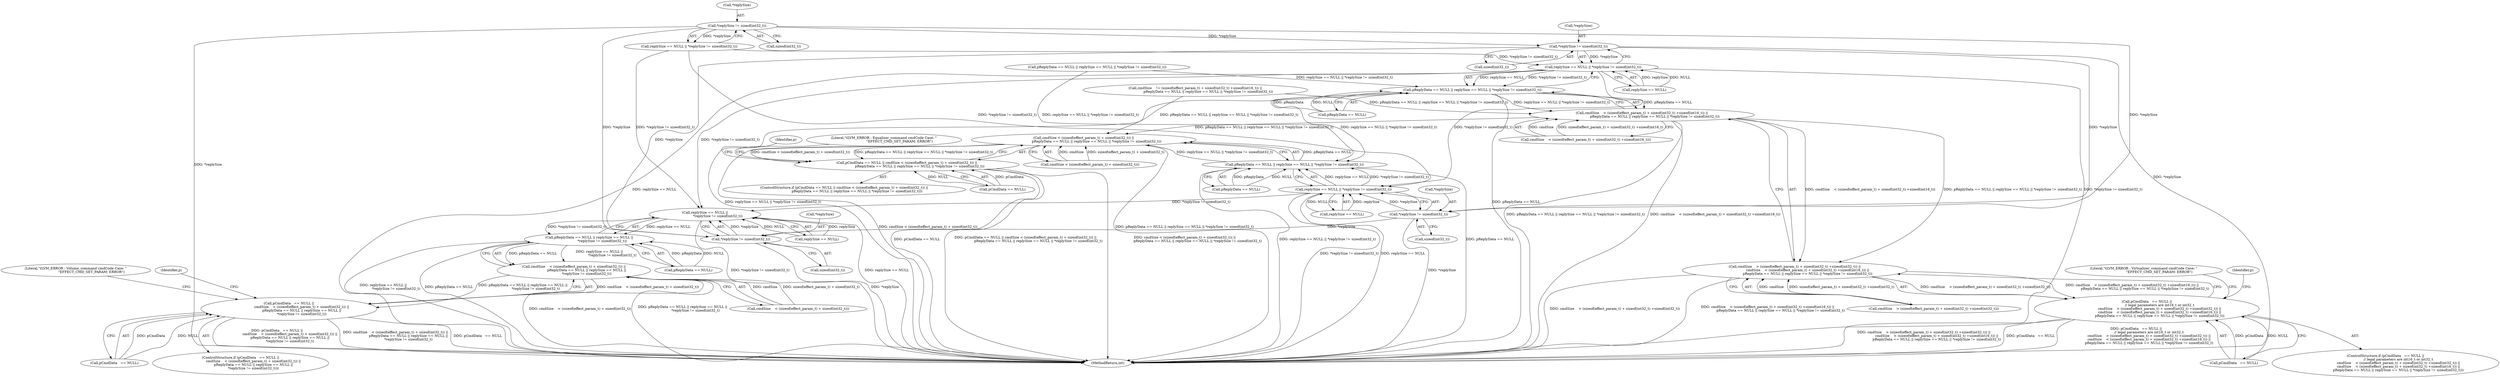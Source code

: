 digraph "0_Android_aeea52da00d210587fb3ed895de3d5f2e0264c88_4@API" {
"1000637" [label="(Call,*replySize != sizeof(int32_t))"];
"1000546" [label="(Call,*replySize != sizeof(int32_t))"];
"1000633" [label="(Call,replySize == NULL || *replySize != sizeof(int32_t))"];
"1000629" [label="(Call,pReplyData == NULL || replySize == NULL || *replySize != sizeof(int32_t))"];
"1000618" [label="(Call,cmdSize    < (sizeof(effect_param_t) + sizeof(int32_t) +sizeof(int16_t)) ||\n                        pReplyData == NULL || replySize == NULL || *replySize != sizeof(int32_t))"];
"1000607" [label="(Call,cmdSize    > (sizeof(effect_param_t) + sizeof(int32_t) +sizeof(int32_t)) ||\n                        cmdSize    < (sizeof(effect_param_t) + sizeof(int32_t) +sizeof(int16_t)) ||\n                        pReplyData == NULL || replySize == NULL || *replySize != sizeof(int32_t))"];
"1000603" [label="(Call,pCmdData   == NULL ||\n                        // legal parameters are int16_t or int32_t\n                        cmdSize    > (sizeof(effect_param_t) + sizeof(int32_t) +sizeof(int32_t)) ||\n                        cmdSize    < (sizeof(effect_param_t) + sizeof(int32_t) +sizeof(int16_t)) ||\n                        pReplyData == NULL || replySize == NULL || *replySize != sizeof(int32_t))"];
"1000698" [label="(Call,cmdSize < (sizeof(effect_param_t) + sizeof(int32_t)) ||\n                        pReplyData == NULL || replySize == NULL || *replySize != sizeof(int32_t))"];
"1000694" [label="(Call,pCmdData == NULL || cmdSize < (sizeof(effect_param_t) + sizeof(int32_t)) ||\n                        pReplyData == NULL || replySize == NULL || *replySize != sizeof(int32_t))"];
"1000706" [label="(Call,pReplyData == NULL || replySize == NULL || *replySize != sizeof(int32_t))"];
"1000710" [label="(Call,replySize == NULL || *replySize != sizeof(int32_t))"];
"1000774" [label="(Call,replySize == NULL ||\n                        *replySize != sizeof(int32_t))"];
"1000770" [label="(Call,pReplyData == NULL || replySize == NULL ||\n                        *replySize != sizeof(int32_t))"];
"1000762" [label="(Call,cmdSize    < (sizeof(effect_param_t) + sizeof(int32_t)) ||\n                        pReplyData == NULL || replySize == NULL ||\n                        *replySize != sizeof(int32_t))"];
"1000758" [label="(Call,pCmdData   == NULL ||\n                        cmdSize    < (sizeof(effect_param_t) + sizeof(int32_t)) ||\n                        pReplyData == NULL || replySize == NULL ||\n                        *replySize != sizeof(int32_t))"];
"1000714" [label="(Call,*replySize != sizeof(int32_t))"];
"1000778" [label="(Call,*replySize != sizeof(int32_t))"];
"1000791" [label="(Identifier,p)"];
"1000714" [label="(Call,*replySize != sizeof(int32_t))"];
"1000779" [label="(Call,*replySize)"];
"1000637" [label="(Call,*replySize != sizeof(int32_t))"];
"1000721" [label="(Literal,\"\tLVM_ERROR : Equalizer_command cmdCode Case: \"\n                             \"EFFECT_CMD_SET_PARAM: ERROR\")"];
"1000758" [label="(Call,pCmdData   == NULL ||\n                        cmdSize    < (sizeof(effect_param_t) + sizeof(int32_t)) ||\n                        pReplyData == NULL || replySize == NULL ||\n                        *replySize != sizeof(int32_t))"];
"1000711" [label="(Call,replySize == NULL)"];
"1000717" [label="(Call,sizeof(int32_t))"];
"1000771" [label="(Call,pReplyData == NULL)"];
"1000633" [label="(Call,replySize == NULL || *replySize != sizeof(int32_t))"];
"1000710" [label="(Call,replySize == NULL || *replySize != sizeof(int32_t))"];
"1000693" [label="(ControlStructure,if (pCmdData == NULL || cmdSize < (sizeof(effect_param_t) + sizeof(int32_t)) ||\n                        pReplyData == NULL || replySize == NULL || *replySize != sizeof(int32_t)))"];
"1000763" [label="(Call,cmdSize    < (sizeof(effect_param_t) + sizeof(int32_t)))"];
"1000602" [label="(ControlStructure,if (pCmdData   == NULL ||\n                        // legal parameters are int16_t or int32_t\n                        cmdSize    > (sizeof(effect_param_t) + sizeof(int32_t) +sizeof(int32_t)) ||\n                        cmdSize    < (sizeof(effect_param_t) + sizeof(int32_t) +sizeof(int16_t)) ||\n                        pReplyData == NULL || replySize == NULL || *replySize != sizeof(int32_t)))"];
"1000618" [label="(Call,cmdSize    < (sizeof(effect_param_t) + sizeof(int32_t) +sizeof(int16_t)) ||\n                        pReplyData == NULL || replySize == NULL || *replySize != sizeof(int32_t))"];
"1000603" [label="(Call,pCmdData   == NULL ||\n                        // legal parameters are int16_t or int32_t\n                        cmdSize    > (sizeof(effect_param_t) + sizeof(int32_t) +sizeof(int32_t)) ||\n                        cmdSize    < (sizeof(effect_param_t) + sizeof(int32_t) +sizeof(int16_t)) ||\n                        pReplyData == NULL || replySize == NULL || *replySize != sizeof(int32_t))"];
"1000629" [label="(Call,pReplyData == NULL || replySize == NULL || *replySize != sizeof(int32_t))"];
"1000781" [label="(Call,sizeof(int32_t))"];
"1000727" [label="(Identifier,p)"];
"1000604" [label="(Call,pCmdData   == NULL)"];
"1000775" [label="(Call,replySize == NULL)"];
"1000694" [label="(Call,pCmdData == NULL || cmdSize < (sizeof(effect_param_t) + sizeof(int32_t)) ||\n                        pReplyData == NULL || replySize == NULL || *replySize != sizeof(int32_t))"];
"1000527" [label="(Call,cmdSize    != (sizeof(effect_param_t) + sizeof(int32_t) +sizeof(int16_t)) ||\n                        pReplyData == NULL || replySize == NULL || *replySize != sizeof(int32_t))"];
"1000698" [label="(Call,cmdSize < (sizeof(effect_param_t) + sizeof(int32_t)) ||\n                        pReplyData == NULL || replySize == NULL || *replySize != sizeof(int32_t))"];
"1000695" [label="(Call,pCmdData == NULL)"];
"1000546" [label="(Call,*replySize != sizeof(int32_t))"];
"1000538" [label="(Call,pReplyData == NULL || replySize == NULL || *replySize != sizeof(int32_t))"];
"1000650" [label="(Identifier,p)"];
"1000542" [label="(Call,replySize == NULL || *replySize != sizeof(int32_t))"];
"1000608" [label="(Call,cmdSize    > (sizeof(effect_param_t) + sizeof(int32_t) +sizeof(int32_t)))"];
"1000638" [label="(Call,*replySize)"];
"1000707" [label="(Call,pReplyData == NULL)"];
"1000706" [label="(Call,pReplyData == NULL || replySize == NULL || *replySize != sizeof(int32_t))"];
"1000699" [label="(Call,cmdSize < (sizeof(effect_param_t) + sizeof(int32_t)))"];
"1000549" [label="(Call,sizeof(int32_t))"];
"1000630" [label="(Call,pReplyData == NULL)"];
"1000619" [label="(Call,cmdSize    < (sizeof(effect_param_t) + sizeof(int32_t) +sizeof(int16_t)))"];
"1000634" [label="(Call,replySize == NULL)"];
"1000762" [label="(Call,cmdSize    < (sizeof(effect_param_t) + sizeof(int32_t)) ||\n                        pReplyData == NULL || replySize == NULL ||\n                        *replySize != sizeof(int32_t))"];
"1000757" [label="(ControlStructure,if (pCmdData   == NULL ||\n                        cmdSize    < (sizeof(effect_param_t) + sizeof(int32_t)) ||\n                        pReplyData == NULL || replySize == NULL ||\n                        *replySize != sizeof(int32_t)))"];
"1001260" [label="(MethodReturn,int)"];
"1000547" [label="(Call,*replySize)"];
"1000715" [label="(Call,*replySize)"];
"1000778" [label="(Call,*replySize != sizeof(int32_t))"];
"1000640" [label="(Call,sizeof(int32_t))"];
"1000644" [label="(Literal,\"\tLVM_ERROR : Virtualizer_command cmdCode Case: \"\n                             \"EFFECT_CMD_SET_PARAM: ERROR\")"];
"1000774" [label="(Call,replySize == NULL ||\n                        *replySize != sizeof(int32_t))"];
"1000607" [label="(Call,cmdSize    > (sizeof(effect_param_t) + sizeof(int32_t) +sizeof(int32_t)) ||\n                        cmdSize    < (sizeof(effect_param_t) + sizeof(int32_t) +sizeof(int16_t)) ||\n                        pReplyData == NULL || replySize == NULL || *replySize != sizeof(int32_t))"];
"1000770" [label="(Call,pReplyData == NULL || replySize == NULL ||\n                        *replySize != sizeof(int32_t))"];
"1000759" [label="(Call,pCmdData   == NULL)"];
"1000785" [label="(Literal,\"\tLVM_ERROR : Volume_command cmdCode Case: \"\n                             \"EFFECT_CMD_SET_PARAM: ERROR\")"];
"1000637" -> "1000633"  [label="AST: "];
"1000637" -> "1000640"  [label="CFG: "];
"1000638" -> "1000637"  [label="AST: "];
"1000640" -> "1000637"  [label="AST: "];
"1000633" -> "1000637"  [label="CFG: "];
"1000637" -> "1001260"  [label="DDG: *replySize"];
"1000637" -> "1000633"  [label="DDG: *replySize"];
"1000546" -> "1000637"  [label="DDG: *replySize"];
"1000637" -> "1000714"  [label="DDG: *replySize"];
"1000637" -> "1000778"  [label="DDG: *replySize"];
"1000546" -> "1000542"  [label="AST: "];
"1000546" -> "1000549"  [label="CFG: "];
"1000547" -> "1000546"  [label="AST: "];
"1000549" -> "1000546"  [label="AST: "];
"1000542" -> "1000546"  [label="CFG: "];
"1000546" -> "1001260"  [label="DDG: *replySize"];
"1000546" -> "1000542"  [label="DDG: *replySize"];
"1000546" -> "1000714"  [label="DDG: *replySize"];
"1000546" -> "1000778"  [label="DDG: *replySize"];
"1000633" -> "1000629"  [label="AST: "];
"1000633" -> "1000634"  [label="CFG: "];
"1000634" -> "1000633"  [label="AST: "];
"1000629" -> "1000633"  [label="CFG: "];
"1000633" -> "1001260"  [label="DDG: *replySize != sizeof(int32_t)"];
"1000633" -> "1001260"  [label="DDG: replySize == NULL"];
"1000633" -> "1000629"  [label="DDG: replySize == NULL"];
"1000633" -> "1000629"  [label="DDG: *replySize != sizeof(int32_t)"];
"1000634" -> "1000633"  [label="DDG: replySize"];
"1000634" -> "1000633"  [label="DDG: NULL"];
"1000542" -> "1000633"  [label="DDG: *replySize != sizeof(int32_t)"];
"1000633" -> "1000710"  [label="DDG: *replySize != sizeof(int32_t)"];
"1000633" -> "1000774"  [label="DDG: *replySize != sizeof(int32_t)"];
"1000629" -> "1000618"  [label="AST: "];
"1000629" -> "1000630"  [label="CFG: "];
"1000630" -> "1000629"  [label="AST: "];
"1000618" -> "1000629"  [label="CFG: "];
"1000629" -> "1001260"  [label="DDG: pReplyData == NULL"];
"1000629" -> "1001260"  [label="DDG: replySize == NULL || *replySize != sizeof(int32_t)"];
"1000629" -> "1000618"  [label="DDG: pReplyData == NULL"];
"1000629" -> "1000618"  [label="DDG: replySize == NULL || *replySize != sizeof(int32_t)"];
"1000630" -> "1000629"  [label="DDG: pReplyData"];
"1000630" -> "1000629"  [label="DDG: NULL"];
"1000538" -> "1000629"  [label="DDG: replySize == NULL || *replySize != sizeof(int32_t)"];
"1000629" -> "1000706"  [label="DDG: replySize == NULL || *replySize != sizeof(int32_t)"];
"1000618" -> "1000607"  [label="AST: "];
"1000618" -> "1000619"  [label="CFG: "];
"1000619" -> "1000618"  [label="AST: "];
"1000607" -> "1000618"  [label="CFG: "];
"1000618" -> "1001260"  [label="DDG: pReplyData == NULL || replySize == NULL || *replySize != sizeof(int32_t)"];
"1000618" -> "1001260"  [label="DDG: cmdSize    < (sizeof(effect_param_t) + sizeof(int32_t) +sizeof(int16_t))"];
"1000618" -> "1000607"  [label="DDG: cmdSize    < (sizeof(effect_param_t) + sizeof(int32_t) +sizeof(int16_t))"];
"1000618" -> "1000607"  [label="DDG: pReplyData == NULL || replySize == NULL || *replySize != sizeof(int32_t)"];
"1000619" -> "1000618"  [label="DDG: cmdSize"];
"1000619" -> "1000618"  [label="DDG: sizeof(effect_param_t) + sizeof(int32_t) +sizeof(int16_t)"];
"1000527" -> "1000618"  [label="DDG: pReplyData == NULL || replySize == NULL || *replySize != sizeof(int32_t)"];
"1000618" -> "1000698"  [label="DDG: pReplyData == NULL || replySize == NULL || *replySize != sizeof(int32_t)"];
"1000607" -> "1000603"  [label="AST: "];
"1000607" -> "1000608"  [label="CFG: "];
"1000608" -> "1000607"  [label="AST: "];
"1000603" -> "1000607"  [label="CFG: "];
"1000607" -> "1001260"  [label="DDG: cmdSize    < (sizeof(effect_param_t) + sizeof(int32_t) +sizeof(int16_t)) ||\n                        pReplyData == NULL || replySize == NULL || *replySize != sizeof(int32_t)"];
"1000607" -> "1001260"  [label="DDG: cmdSize    > (sizeof(effect_param_t) + sizeof(int32_t) +sizeof(int32_t))"];
"1000607" -> "1000603"  [label="DDG: cmdSize    > (sizeof(effect_param_t) + sizeof(int32_t) +sizeof(int32_t))"];
"1000607" -> "1000603"  [label="DDG: cmdSize    < (sizeof(effect_param_t) + sizeof(int32_t) +sizeof(int16_t)) ||\n                        pReplyData == NULL || replySize == NULL || *replySize != sizeof(int32_t)"];
"1000608" -> "1000607"  [label="DDG: cmdSize"];
"1000608" -> "1000607"  [label="DDG: sizeof(effect_param_t) + sizeof(int32_t) +sizeof(int32_t)"];
"1000603" -> "1000602"  [label="AST: "];
"1000603" -> "1000604"  [label="CFG: "];
"1000604" -> "1000603"  [label="AST: "];
"1000644" -> "1000603"  [label="CFG: "];
"1000650" -> "1000603"  [label="CFG: "];
"1000603" -> "1001260"  [label="DDG: cmdSize    > (sizeof(effect_param_t) + sizeof(int32_t) +sizeof(int32_t)) ||\n                        cmdSize    < (sizeof(effect_param_t) + sizeof(int32_t) +sizeof(int16_t)) ||\n                        pReplyData == NULL || replySize == NULL || *replySize != sizeof(int32_t)"];
"1000603" -> "1001260"  [label="DDG: pCmdData   == NULL"];
"1000603" -> "1001260"  [label="DDG: pCmdData   == NULL ||\n                        // legal parameters are int16_t or int32_t\n                        cmdSize    > (sizeof(effect_param_t) + sizeof(int32_t) +sizeof(int32_t)) ||\n                        cmdSize    < (sizeof(effect_param_t) + sizeof(int32_t) +sizeof(int16_t)) ||\n                        pReplyData == NULL || replySize == NULL || *replySize != sizeof(int32_t)"];
"1000604" -> "1000603"  [label="DDG: pCmdData"];
"1000604" -> "1000603"  [label="DDG: NULL"];
"1000698" -> "1000694"  [label="AST: "];
"1000698" -> "1000699"  [label="CFG: "];
"1000698" -> "1000706"  [label="CFG: "];
"1000699" -> "1000698"  [label="AST: "];
"1000706" -> "1000698"  [label="AST: "];
"1000694" -> "1000698"  [label="CFG: "];
"1000698" -> "1001260"  [label="DDG: cmdSize < (sizeof(effect_param_t) + sizeof(int32_t))"];
"1000698" -> "1001260"  [label="DDG: pReplyData == NULL || replySize == NULL || *replySize != sizeof(int32_t)"];
"1000698" -> "1000694"  [label="DDG: cmdSize < (sizeof(effect_param_t) + sizeof(int32_t))"];
"1000698" -> "1000694"  [label="DDG: pReplyData == NULL || replySize == NULL || *replySize != sizeof(int32_t)"];
"1000699" -> "1000698"  [label="DDG: cmdSize"];
"1000699" -> "1000698"  [label="DDG: sizeof(effect_param_t) + sizeof(int32_t)"];
"1000527" -> "1000698"  [label="DDG: pReplyData == NULL || replySize == NULL || *replySize != sizeof(int32_t)"];
"1000706" -> "1000698"  [label="DDG: pReplyData == NULL"];
"1000706" -> "1000698"  [label="DDG: replySize == NULL || *replySize != sizeof(int32_t)"];
"1000694" -> "1000693"  [label="AST: "];
"1000694" -> "1000695"  [label="CFG: "];
"1000695" -> "1000694"  [label="AST: "];
"1000721" -> "1000694"  [label="CFG: "];
"1000727" -> "1000694"  [label="CFG: "];
"1000694" -> "1001260"  [label="DDG: pCmdData == NULL"];
"1000694" -> "1001260"  [label="DDG: pCmdData == NULL || cmdSize < (sizeof(effect_param_t) + sizeof(int32_t)) ||\n                        pReplyData == NULL || replySize == NULL || *replySize != sizeof(int32_t)"];
"1000694" -> "1001260"  [label="DDG: cmdSize < (sizeof(effect_param_t) + sizeof(int32_t)) ||\n                        pReplyData == NULL || replySize == NULL || *replySize != sizeof(int32_t)"];
"1000695" -> "1000694"  [label="DDG: pCmdData"];
"1000695" -> "1000694"  [label="DDG: NULL"];
"1000706" -> "1000707"  [label="CFG: "];
"1000706" -> "1000710"  [label="CFG: "];
"1000707" -> "1000706"  [label="AST: "];
"1000710" -> "1000706"  [label="AST: "];
"1000706" -> "1001260"  [label="DDG: replySize == NULL || *replySize != sizeof(int32_t)"];
"1000706" -> "1001260"  [label="DDG: pReplyData == NULL"];
"1000707" -> "1000706"  [label="DDG: pReplyData"];
"1000707" -> "1000706"  [label="DDG: NULL"];
"1000538" -> "1000706"  [label="DDG: replySize == NULL || *replySize != sizeof(int32_t)"];
"1000710" -> "1000706"  [label="DDG: replySize == NULL"];
"1000710" -> "1000706"  [label="DDG: *replySize != sizeof(int32_t)"];
"1000710" -> "1000711"  [label="CFG: "];
"1000710" -> "1000714"  [label="CFG: "];
"1000711" -> "1000710"  [label="AST: "];
"1000714" -> "1000710"  [label="AST: "];
"1000710" -> "1001260"  [label="DDG: *replySize != sizeof(int32_t)"];
"1000710" -> "1001260"  [label="DDG: replySize == NULL"];
"1000711" -> "1000710"  [label="DDG: replySize"];
"1000711" -> "1000710"  [label="DDG: NULL"];
"1000714" -> "1000710"  [label="DDG: *replySize"];
"1000542" -> "1000710"  [label="DDG: *replySize != sizeof(int32_t)"];
"1000710" -> "1000774"  [label="DDG: *replySize != sizeof(int32_t)"];
"1000774" -> "1000770"  [label="AST: "];
"1000774" -> "1000775"  [label="CFG: "];
"1000774" -> "1000778"  [label="CFG: "];
"1000775" -> "1000774"  [label="AST: "];
"1000778" -> "1000774"  [label="AST: "];
"1000770" -> "1000774"  [label="CFG: "];
"1000774" -> "1001260"  [label="DDG: *replySize != sizeof(int32_t)"];
"1000774" -> "1001260"  [label="DDG: replySize == NULL"];
"1000774" -> "1000770"  [label="DDG: replySize == NULL"];
"1000774" -> "1000770"  [label="DDG: *replySize != sizeof(int32_t)"];
"1000775" -> "1000774"  [label="DDG: replySize"];
"1000775" -> "1000774"  [label="DDG: NULL"];
"1000778" -> "1000774"  [label="DDG: *replySize"];
"1000542" -> "1000774"  [label="DDG: *replySize != sizeof(int32_t)"];
"1000770" -> "1000762"  [label="AST: "];
"1000770" -> "1000771"  [label="CFG: "];
"1000771" -> "1000770"  [label="AST: "];
"1000762" -> "1000770"  [label="CFG: "];
"1000770" -> "1001260"  [label="DDG: replySize == NULL ||\n                        *replySize != sizeof(int32_t)"];
"1000770" -> "1001260"  [label="DDG: pReplyData == NULL"];
"1000770" -> "1000762"  [label="DDG: pReplyData == NULL"];
"1000770" -> "1000762"  [label="DDG: replySize == NULL ||\n                        *replySize != sizeof(int32_t)"];
"1000771" -> "1000770"  [label="DDG: pReplyData"];
"1000771" -> "1000770"  [label="DDG: NULL"];
"1000762" -> "1000758"  [label="AST: "];
"1000762" -> "1000763"  [label="CFG: "];
"1000763" -> "1000762"  [label="AST: "];
"1000758" -> "1000762"  [label="CFG: "];
"1000762" -> "1001260"  [label="DDG: pReplyData == NULL || replySize == NULL ||\n                        *replySize != sizeof(int32_t)"];
"1000762" -> "1001260"  [label="DDG: cmdSize    < (sizeof(effect_param_t) + sizeof(int32_t))"];
"1000762" -> "1000758"  [label="DDG: cmdSize    < (sizeof(effect_param_t) + sizeof(int32_t))"];
"1000762" -> "1000758"  [label="DDG: pReplyData == NULL || replySize == NULL ||\n                        *replySize != sizeof(int32_t)"];
"1000763" -> "1000762"  [label="DDG: cmdSize"];
"1000763" -> "1000762"  [label="DDG: sizeof(effect_param_t) + sizeof(int32_t)"];
"1000758" -> "1000757"  [label="AST: "];
"1000758" -> "1000759"  [label="CFG: "];
"1000759" -> "1000758"  [label="AST: "];
"1000785" -> "1000758"  [label="CFG: "];
"1000791" -> "1000758"  [label="CFG: "];
"1000758" -> "1001260"  [label="DDG: pCmdData   == NULL ||\n                        cmdSize    < (sizeof(effect_param_t) + sizeof(int32_t)) ||\n                        pReplyData == NULL || replySize == NULL ||\n                        *replySize != sizeof(int32_t)"];
"1000758" -> "1001260"  [label="DDG: cmdSize    < (sizeof(effect_param_t) + sizeof(int32_t)) ||\n                        pReplyData == NULL || replySize == NULL ||\n                        *replySize != sizeof(int32_t)"];
"1000758" -> "1001260"  [label="DDG: pCmdData   == NULL"];
"1000759" -> "1000758"  [label="DDG: pCmdData"];
"1000759" -> "1000758"  [label="DDG: NULL"];
"1000714" -> "1000717"  [label="CFG: "];
"1000715" -> "1000714"  [label="AST: "];
"1000717" -> "1000714"  [label="AST: "];
"1000714" -> "1001260"  [label="DDG: *replySize"];
"1000714" -> "1000778"  [label="DDG: *replySize"];
"1000778" -> "1000781"  [label="CFG: "];
"1000779" -> "1000778"  [label="AST: "];
"1000781" -> "1000778"  [label="AST: "];
"1000778" -> "1001260"  [label="DDG: *replySize"];
}
